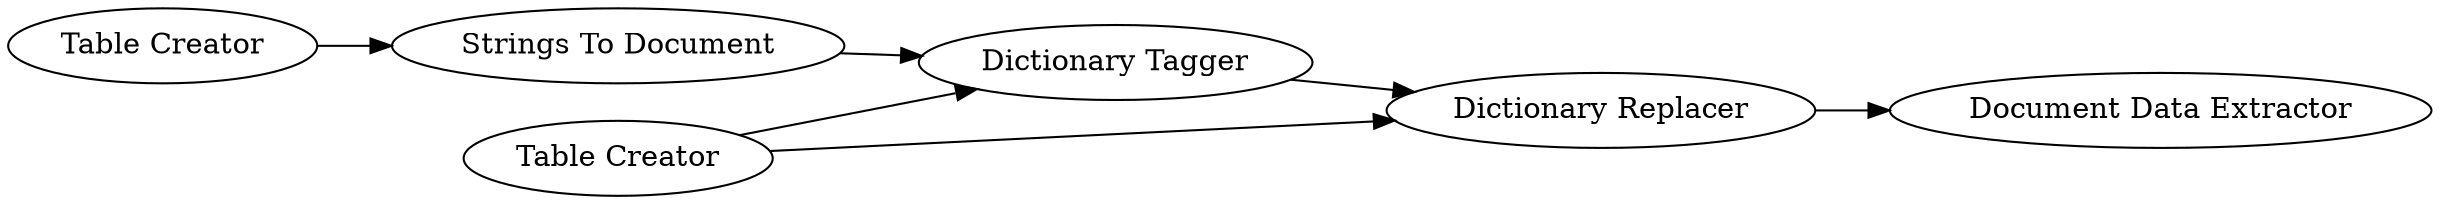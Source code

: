 digraph {
	1 -> 4
	4 -> 5
	3 -> 5
	5 -> 6
	6 -> 7
	3 -> 6
	5 [label="Dictionary Tagger"]
	1 [label="Table Creator"]
	7 [label="Document Data Extractor"]
	4 [label="Strings To Document"]
	6 [label="Dictionary Replacer"]
	3 [label="Table Creator"]
	rankdir=LR
}
